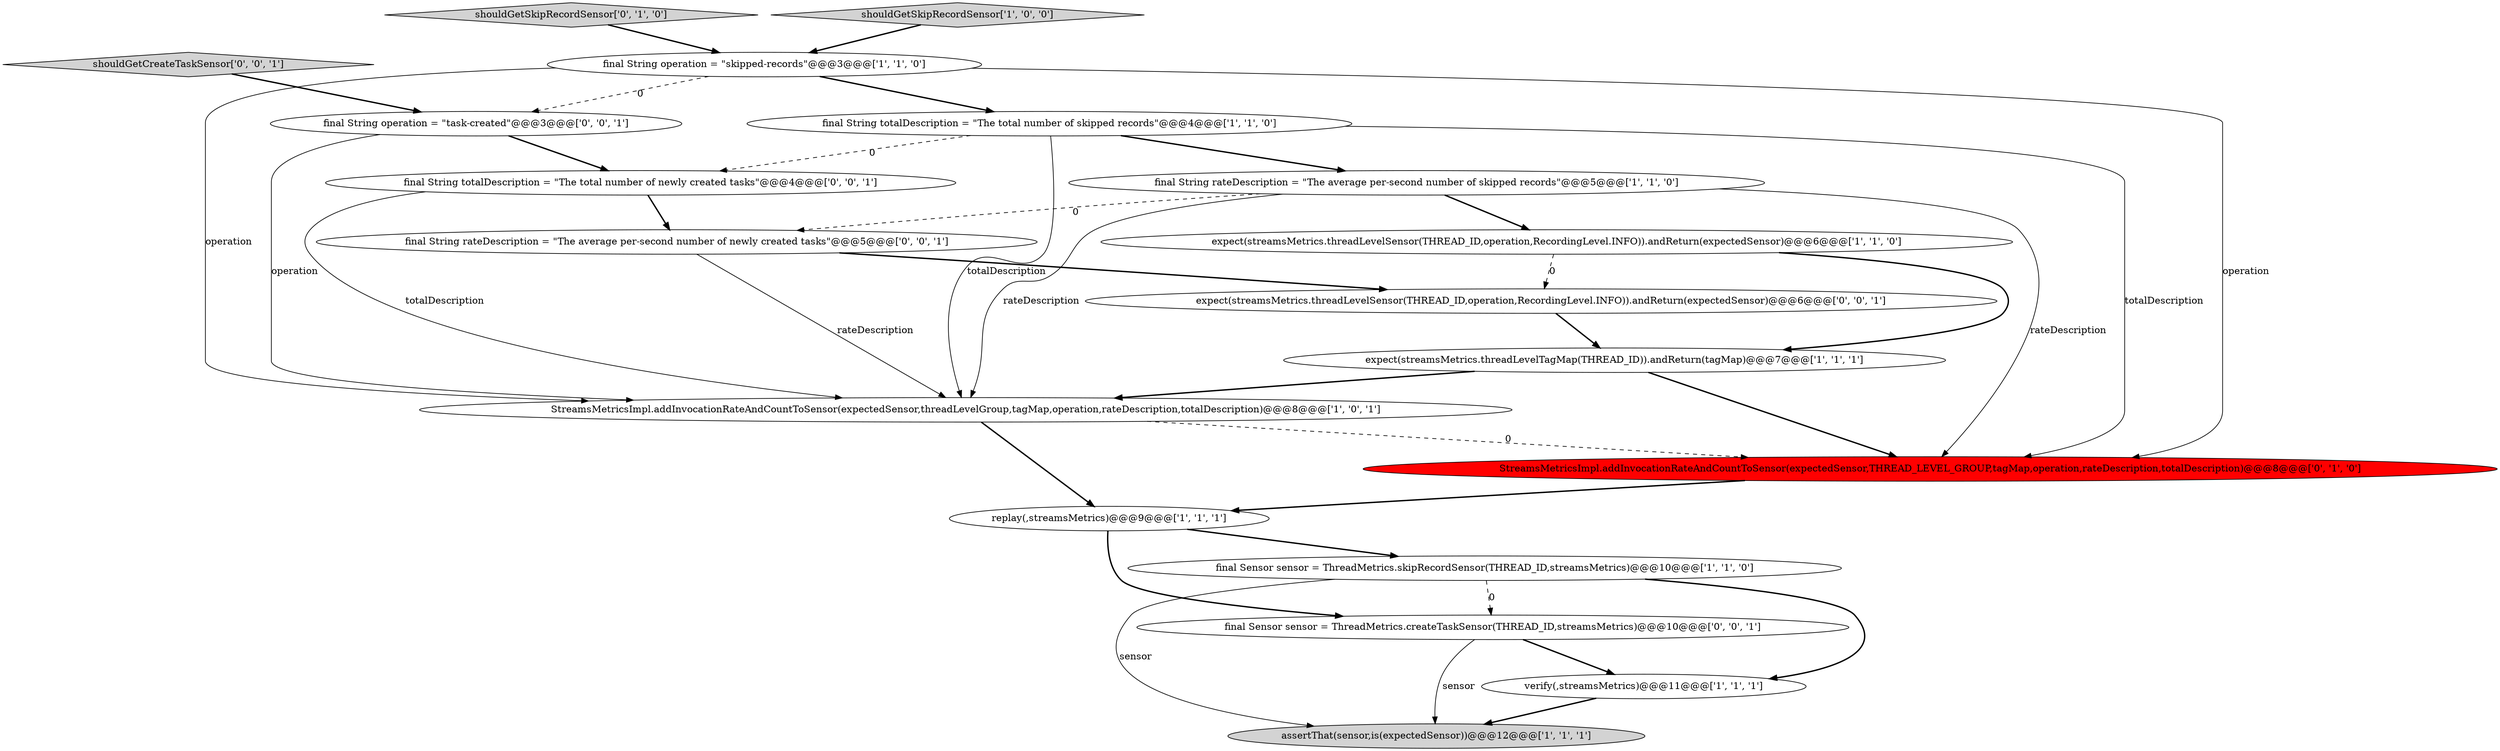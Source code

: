 digraph {
17 [style = filled, label = "final String operation = \"task-created\"@@@3@@@['0', '0', '1']", fillcolor = white, shape = ellipse image = "AAA0AAABBB3BBB"];
2 [style = filled, label = "final String rateDescription = \"The average per-second number of skipped records\"@@@5@@@['1', '1', '0']", fillcolor = white, shape = ellipse image = "AAA0AAABBB1BBB"];
0 [style = filled, label = "expect(streamsMetrics.threadLevelSensor(THREAD_ID,operation,RecordingLevel.INFO)).andReturn(expectedSensor)@@@6@@@['1', '1', '0']", fillcolor = white, shape = ellipse image = "AAA0AAABBB1BBB"];
5 [style = filled, label = "final Sensor sensor = ThreadMetrics.skipRecordSensor(THREAD_ID,streamsMetrics)@@@10@@@['1', '1', '0']", fillcolor = white, shape = ellipse image = "AAA0AAABBB1BBB"];
14 [style = filled, label = "final String rateDescription = \"The average per-second number of newly created tasks\"@@@5@@@['0', '0', '1']", fillcolor = white, shape = ellipse image = "AAA0AAABBB3BBB"];
12 [style = filled, label = "StreamsMetricsImpl.addInvocationRateAndCountToSensor(expectedSensor,THREAD_LEVEL_GROUP,tagMap,operation,rateDescription,totalDescription)@@@8@@@['0', '1', '0']", fillcolor = red, shape = ellipse image = "AAA1AAABBB2BBB"];
9 [style = filled, label = "final String operation = \"skipped-records\"@@@3@@@['1', '1', '0']", fillcolor = white, shape = ellipse image = "AAA0AAABBB1BBB"];
16 [style = filled, label = "expect(streamsMetrics.threadLevelSensor(THREAD_ID,operation,RecordingLevel.INFO)).andReturn(expectedSensor)@@@6@@@['0', '0', '1']", fillcolor = white, shape = ellipse image = "AAA0AAABBB3BBB"];
6 [style = filled, label = "expect(streamsMetrics.threadLevelTagMap(THREAD_ID)).andReturn(tagMap)@@@7@@@['1', '1', '1']", fillcolor = white, shape = ellipse image = "AAA0AAABBB1BBB"];
10 [style = filled, label = "final String totalDescription = \"The total number of skipped records\"@@@4@@@['1', '1', '0']", fillcolor = white, shape = ellipse image = "AAA0AAABBB1BBB"];
4 [style = filled, label = "assertThat(sensor,is(expectedSensor))@@@12@@@['1', '1', '1']", fillcolor = lightgray, shape = ellipse image = "AAA0AAABBB1BBB"];
1 [style = filled, label = "verify(,streamsMetrics)@@@11@@@['1', '1', '1']", fillcolor = white, shape = ellipse image = "AAA0AAABBB1BBB"];
11 [style = filled, label = "shouldGetSkipRecordSensor['0', '1', '0']", fillcolor = lightgray, shape = diamond image = "AAA0AAABBB2BBB"];
3 [style = filled, label = "replay(,streamsMetrics)@@@9@@@['1', '1', '1']", fillcolor = white, shape = ellipse image = "AAA0AAABBB1BBB"];
18 [style = filled, label = "shouldGetCreateTaskSensor['0', '0', '1']", fillcolor = lightgray, shape = diamond image = "AAA0AAABBB3BBB"];
7 [style = filled, label = "StreamsMetricsImpl.addInvocationRateAndCountToSensor(expectedSensor,threadLevelGroup,tagMap,operation,rateDescription,totalDescription)@@@8@@@['1', '0', '1']", fillcolor = white, shape = ellipse image = "AAA0AAABBB1BBB"];
13 [style = filled, label = "final String totalDescription = \"The total number of newly created tasks\"@@@4@@@['0', '0', '1']", fillcolor = white, shape = ellipse image = "AAA0AAABBB3BBB"];
15 [style = filled, label = "final Sensor sensor = ThreadMetrics.createTaskSensor(THREAD_ID,streamsMetrics)@@@10@@@['0', '0', '1']", fillcolor = white, shape = ellipse image = "AAA0AAABBB3BBB"];
8 [style = filled, label = "shouldGetSkipRecordSensor['1', '0', '0']", fillcolor = lightgray, shape = diamond image = "AAA0AAABBB1BBB"];
14->16 [style = bold, label=""];
9->7 [style = solid, label="operation"];
14->7 [style = solid, label="rateDescription"];
1->4 [style = bold, label=""];
10->7 [style = solid, label="totalDescription"];
15->4 [style = solid, label="sensor"];
10->12 [style = solid, label="totalDescription"];
9->12 [style = solid, label="operation"];
17->7 [style = solid, label="operation"];
13->7 [style = solid, label="totalDescription"];
0->6 [style = bold, label=""];
16->6 [style = bold, label=""];
0->16 [style = dashed, label="0"];
18->17 [style = bold, label=""];
5->4 [style = solid, label="sensor"];
3->15 [style = bold, label=""];
9->10 [style = bold, label=""];
10->13 [style = dashed, label="0"];
11->9 [style = bold, label=""];
7->3 [style = bold, label=""];
5->1 [style = bold, label=""];
3->5 [style = bold, label=""];
2->0 [style = bold, label=""];
2->14 [style = dashed, label="0"];
9->17 [style = dashed, label="0"];
8->9 [style = bold, label=""];
7->12 [style = dashed, label="0"];
2->12 [style = solid, label="rateDescription"];
10->2 [style = bold, label=""];
17->13 [style = bold, label=""];
12->3 [style = bold, label=""];
6->7 [style = bold, label=""];
2->7 [style = solid, label="rateDescription"];
5->15 [style = dashed, label="0"];
13->14 [style = bold, label=""];
15->1 [style = bold, label=""];
6->12 [style = bold, label=""];
}
